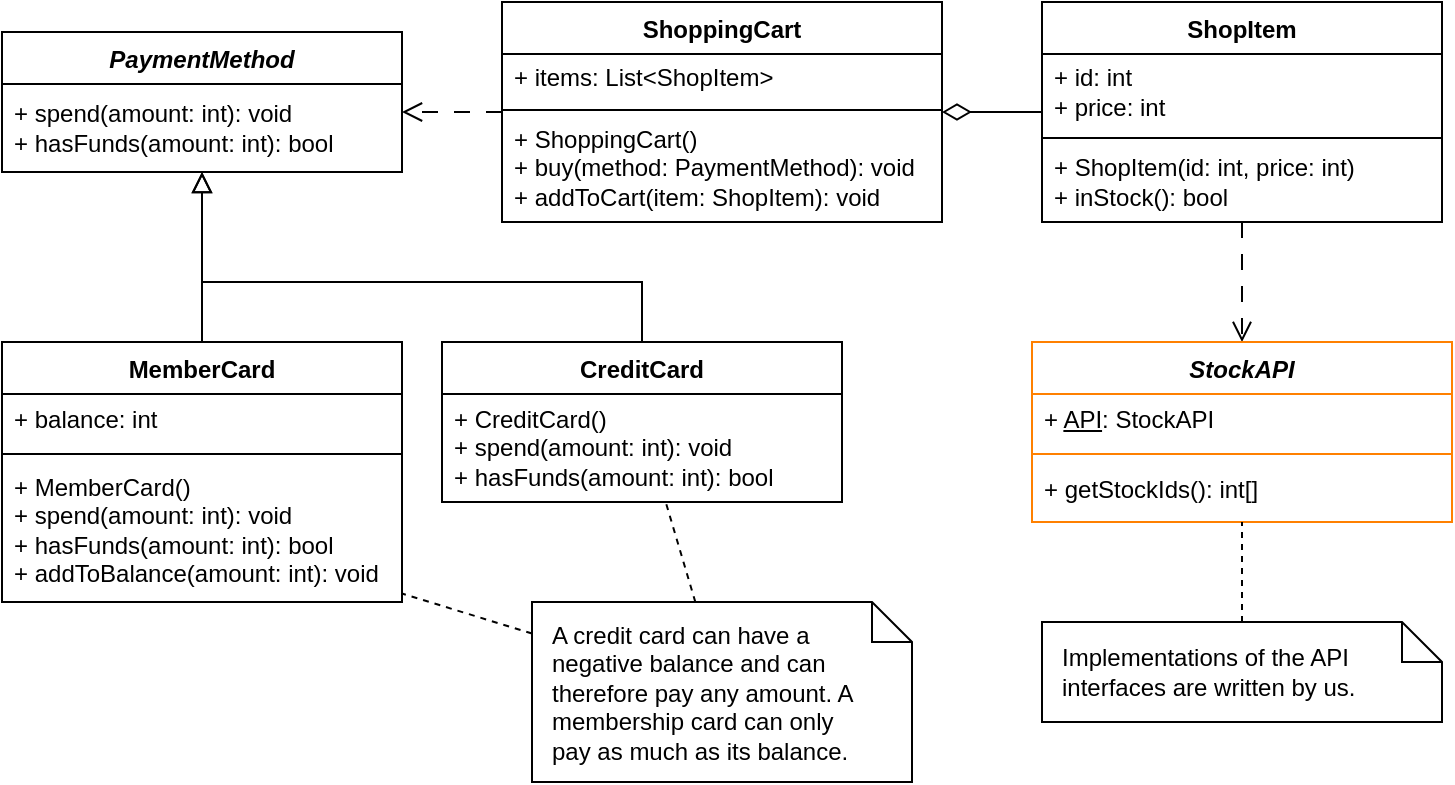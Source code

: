 <mxfile version="26.2.2" pages="4">
  <diagram id="gbOWsIHlptOhv2gD1ubL" name="class">
    <mxGraphModel dx="1235" dy="623" grid="1" gridSize="10" guides="1" tooltips="1" connect="1" arrows="1" fold="1" page="1" pageScale="1" pageWidth="850" pageHeight="1100" math="0" shadow="0">
      <root>
        <mxCell id="0" />
        <mxCell id="1" parent="0" />
        <mxCell id="WMYzw04zZNyJo3WCUylc-1" value="MemberCard" style="swimlane;fontStyle=1;align=center;verticalAlign=top;childLayout=stackLayout;horizontal=1;startSize=26;horizontalStack=0;resizeParent=1;resizeParentMax=0;resizeLast=0;collapsible=1;marginBottom=0;whiteSpace=wrap;html=1;" parent="1" vertex="1">
          <mxGeometry x="130" y="500" width="200" height="130" as="geometry" />
        </mxCell>
        <mxCell id="WMYzw04zZNyJo3WCUylc-2" value="+ balance: int" style="text;strokeColor=none;fillColor=none;align=left;verticalAlign=middle;spacingLeft=6;spacingRight=4;overflow=hidden;rotatable=0;points=[[0,0.5],[1,0.5]];portConstraint=eastwest;whiteSpace=wrap;html=1;spacing=0;" parent="WMYzw04zZNyJo3WCUylc-1" vertex="1">
          <mxGeometry y="26" width="200" height="26" as="geometry" />
        </mxCell>
        <mxCell id="WMYzw04zZNyJo3WCUylc-3" value="" style="line;strokeWidth=1;fillColor=none;align=left;verticalAlign=middle;spacingTop=-1;spacingLeft=3;spacingRight=3;rotatable=0;labelPosition=right;points=[];portConstraint=eastwest;strokeColor=inherit;" parent="WMYzw04zZNyJo3WCUylc-1" vertex="1">
          <mxGeometry y="52" width="200" height="8" as="geometry" />
        </mxCell>
        <mxCell id="WMYzw04zZNyJo3WCUylc-4" value="&lt;div&gt;+ MemberCard()&lt;/div&gt;&lt;div&gt;+ spend(amount: int): void&lt;/div&gt;&lt;div&gt;+ hasFunds(amount: int): bool&lt;/div&gt;&lt;div&gt;&lt;span style=&quot;background-color: transparent; color: light-dark(rgb(0, 0, 0), rgb(255, 255, 255));&quot;&gt;+ addToBalance(amount: int): void&lt;/span&gt;&lt;/div&gt;" style="text;strokeColor=none;fillColor=none;align=left;verticalAlign=middle;spacingLeft=6;spacingRight=4;overflow=hidden;rotatable=0;points=[[0,0.5],[1,0.5]];portConstraint=eastwest;whiteSpace=wrap;html=1;spacing=0;spacingTop=-3;" parent="WMYzw04zZNyJo3WCUylc-1" vertex="1">
          <mxGeometry y="60" width="200" height="70" as="geometry" />
        </mxCell>
        <mxCell id="w0hnxBNdBWWgY80B7wYB-4" style="edgeStyle=orthogonalEdgeStyle;rounded=0;orthogonalLoop=1;jettySize=auto;html=1;endSize=8;startSize=8;endArrow=open;endFill=0;dashed=1;dashPattern=8 8;" parent="1" source="WMYzw04zZNyJo3WCUylc-5" target="TDpNOEp1Bj2QRFZ94f3e-1" edge="1">
          <mxGeometry relative="1" as="geometry" />
        </mxCell>
        <mxCell id="WMYzw04zZNyJo3WCUylc-5" value="ShopItem" style="swimlane;fontStyle=1;align=center;verticalAlign=top;childLayout=stackLayout;horizontal=1;startSize=26;horizontalStack=0;resizeParent=1;resizeParentMax=0;resizeLast=0;collapsible=1;marginBottom=0;whiteSpace=wrap;html=1;" parent="1" vertex="1">
          <mxGeometry x="650" y="330" width="200" height="110" as="geometry" />
        </mxCell>
        <mxCell id="WMYzw04zZNyJo3WCUylc-6" value="&lt;div&gt;+ id: int&lt;/div&gt;+ price: int" style="text;strokeColor=none;fillColor=none;align=left;verticalAlign=middle;spacingLeft=6;spacingRight=4;overflow=hidden;rotatable=0;points=[[0,0.5],[1,0.5]];portConstraint=eastwest;whiteSpace=wrap;html=1;spacing=0;" parent="WMYzw04zZNyJo3WCUylc-5" vertex="1">
          <mxGeometry y="26" width="200" height="38" as="geometry" />
        </mxCell>
        <mxCell id="WMYzw04zZNyJo3WCUylc-7" value="" style="line;strokeWidth=1;fillColor=none;align=left;verticalAlign=middle;spacingTop=-1;spacingLeft=3;spacingRight=3;rotatable=0;labelPosition=right;points=[];portConstraint=eastwest;strokeColor=inherit;" parent="WMYzw04zZNyJo3WCUylc-5" vertex="1">
          <mxGeometry y="64" width="200" height="8" as="geometry" />
        </mxCell>
        <mxCell id="WMYzw04zZNyJo3WCUylc-8" value="+ ShopItem(id: int, price: int)&lt;div&gt;+ inStock(): bool&lt;/div&gt;" style="text;strokeColor=none;fillColor=none;align=left;verticalAlign=middle;spacingLeft=6;spacingRight=4;overflow=hidden;rotatable=0;points=[[0,0.5],[1,0.5]];portConstraint=eastwest;whiteSpace=wrap;html=1;spacing=0;spacingTop=-3;" parent="WMYzw04zZNyJo3WCUylc-5" vertex="1">
          <mxGeometry y="72" width="200" height="38" as="geometry" />
        </mxCell>
        <mxCell id="w0hnxBNdBWWgY80B7wYB-2" style="edgeStyle=orthogonalEdgeStyle;rounded=0;orthogonalLoop=1;jettySize=auto;html=1;endArrow=open;endFill=0;dashed=1;endSize=8;startSize=8;dashPattern=8 8;" parent="1" source="WMYzw04zZNyJo3WCUylc-9" target="gYchM3I1MOiJmDJG1vfK-5" edge="1">
          <mxGeometry relative="1" as="geometry">
            <mxPoint x="380" y="385" as="sourcePoint" />
            <mxPoint x="330" y="385" as="targetPoint" />
            <Array as="points">
              <mxPoint x="360" y="385" />
              <mxPoint x="360" y="385" />
            </Array>
          </mxGeometry>
        </mxCell>
        <mxCell id="WMYzw04zZNyJo3WCUylc-9" value="ShoppingCart" style="swimlane;fontStyle=1;align=center;verticalAlign=top;childLayout=stackLayout;horizontal=1;startSize=26;horizontalStack=0;resizeParent=1;resizeParentMax=0;resizeLast=0;collapsible=1;marginBottom=0;whiteSpace=wrap;html=1;" parent="1" vertex="1">
          <mxGeometry x="380" y="330" width="220" height="110" as="geometry" />
        </mxCell>
        <mxCell id="WMYzw04zZNyJo3WCUylc-10" value="+ items: List&amp;lt;ShopItem&amp;gt;" style="text;strokeColor=none;fillColor=none;align=left;verticalAlign=middle;spacingLeft=6;spacingRight=4;overflow=hidden;rotatable=0;points=[[0,0.5],[1,0.5]];portConstraint=eastwest;whiteSpace=wrap;html=1;spacing=0;" parent="WMYzw04zZNyJo3WCUylc-9" vertex="1">
          <mxGeometry y="26" width="220" height="24" as="geometry" />
        </mxCell>
        <mxCell id="WMYzw04zZNyJo3WCUylc-11" value="" style="line;strokeWidth=1;fillColor=none;align=left;verticalAlign=middle;spacingTop=-1;spacingLeft=3;spacingRight=3;rotatable=0;labelPosition=right;points=[];portConstraint=eastwest;strokeColor=inherit;" parent="WMYzw04zZNyJo3WCUylc-9" vertex="1">
          <mxGeometry y="50" width="220" height="8" as="geometry" />
        </mxCell>
        <mxCell id="WMYzw04zZNyJo3WCUylc-12" value="+ ShoppingCart()&lt;div&gt;+ buy(method: PaymentMethod): void&lt;/div&gt;&lt;div&gt;+ addToCart(item: ShopItem): void&lt;/div&gt;" style="text;strokeColor=none;fillColor=none;align=left;verticalAlign=middle;spacingLeft=6;spacingRight=4;overflow=hidden;rotatable=0;points=[[0,0.5],[1,0.5]];portConstraint=eastwest;whiteSpace=wrap;html=1;spacing=0;spacingTop=-3;" parent="WMYzw04zZNyJo3WCUylc-9" vertex="1">
          <mxGeometry y="58" width="220" height="52" as="geometry" />
        </mxCell>
        <mxCell id="TDpNOEp1Bj2QRFZ94f3e-1" value="&lt;i&gt;StockAPI&lt;/i&gt;" style="swimlane;fontStyle=1;align=center;verticalAlign=top;childLayout=stackLayout;horizontal=1;startSize=26;horizontalStack=0;resizeParent=1;resizeParentMax=0;resizeLast=0;collapsible=1;marginBottom=0;whiteSpace=wrap;html=1;hachureGap=4;fontFamily=Helvetica;strokeColor=#FF8000;" parent="1" vertex="1">
          <mxGeometry x="645" y="500" width="210" height="90" as="geometry" />
        </mxCell>
        <mxCell id="TDpNOEp1Bj2QRFZ94f3e-2" value="+ &lt;u&gt;API&lt;/u&gt;: StockAPI" style="text;strokeColor=none;fillColor=none;align=left;verticalAlign=middle;spacingLeft=6;spacingRight=4;overflow=hidden;rotatable=0;points=[[0,0.5],[1,0.5]];portConstraint=eastwest;whiteSpace=wrap;html=1;fontFamily=Helvetica;spacing=0;" parent="TDpNOEp1Bj2QRFZ94f3e-1" vertex="1">
          <mxGeometry y="26" width="210" height="26" as="geometry" />
        </mxCell>
        <mxCell id="TDpNOEp1Bj2QRFZ94f3e-3" value="" style="line;strokeWidth=1;fillColor=none;align=left;verticalAlign=middle;spacingTop=-1;spacingLeft=3;spacingRight=3;rotatable=0;labelPosition=right;points=[];portConstraint=eastwest;strokeColor=inherit;hachureGap=4;fontFamily=Helvetica;" parent="TDpNOEp1Bj2QRFZ94f3e-1" vertex="1">
          <mxGeometry y="52" width="210" height="8" as="geometry" />
        </mxCell>
        <mxCell id="TDpNOEp1Bj2QRFZ94f3e-4" value="+&amp;nbsp;getStockIds(): int[]" style="text;strokeColor=none;fillColor=none;align=left;verticalAlign=middle;spacingLeft=6;spacingRight=4;overflow=hidden;rotatable=0;points=[[0,0.5],[1,0.5]];portConstraint=eastwest;whiteSpace=wrap;html=1;fontFamily=Helvetica;spacing=0;spacingTop=-3;" parent="TDpNOEp1Bj2QRFZ94f3e-1" vertex="1">
          <mxGeometry y="60" width="210" height="30" as="geometry" />
        </mxCell>
        <mxCell id="gYchM3I1MOiJmDJG1vfK-9" style="edgeStyle=orthogonalEdgeStyle;rounded=0;orthogonalLoop=1;jettySize=auto;html=1;endSize=8;endArrow=block;endFill=0;startSize=8;" parent="1" source="gYchM3I1MOiJmDJG1vfK-1" target="gYchM3I1MOiJmDJG1vfK-5" edge="1">
          <mxGeometry relative="1" as="geometry">
            <Array as="points">
              <mxPoint x="450" y="470" />
              <mxPoint x="230" y="470" />
            </Array>
          </mxGeometry>
        </mxCell>
        <mxCell id="gYchM3I1MOiJmDJG1vfK-1" value="CreditCard" style="swimlane;fontStyle=1;align=center;verticalAlign=top;childLayout=stackLayout;horizontal=1;startSize=26;horizontalStack=0;resizeParent=1;resizeParentMax=0;resizeLast=0;collapsible=1;marginBottom=0;whiteSpace=wrap;html=1;" parent="1" vertex="1">
          <mxGeometry x="350" y="500" width="200" height="80" as="geometry" />
        </mxCell>
        <mxCell id="gYchM3I1MOiJmDJG1vfK-4" value="+ CreditCard()&lt;div&gt;&lt;div&gt;+ spend(amount: int): void&lt;/div&gt;&lt;div&gt;+ hasFunds(amount: int): bool&lt;/div&gt;&lt;/div&gt;" style="text;strokeColor=none;fillColor=none;align=left;verticalAlign=middle;spacingLeft=6;spacingRight=4;overflow=hidden;rotatable=0;points=[[0,0.5],[1,0.5]];portConstraint=eastwest;whiteSpace=wrap;html=1;spacing=0;" parent="gYchM3I1MOiJmDJG1vfK-1" vertex="1">
          <mxGeometry y="26" width="200" height="54" as="geometry" />
        </mxCell>
        <mxCell id="gYchM3I1MOiJmDJG1vfK-5" value="PaymentMethod" style="swimlane;fontStyle=3;align=center;verticalAlign=top;childLayout=stackLayout;horizontal=1;startSize=26;horizontalStack=0;resizeParent=1;resizeParentMax=0;resizeLast=0;collapsible=1;marginBottom=0;whiteSpace=wrap;html=1;" parent="1" vertex="1">
          <mxGeometry x="130" y="345" width="200" height="70" as="geometry" />
        </mxCell>
        <mxCell id="gYchM3I1MOiJmDJG1vfK-8" value="&lt;div&gt;&lt;div&gt;+ spend(amount: int): void&lt;/div&gt;&lt;/div&gt;&lt;div&gt;+ hasFunds(amount: int): bool&lt;/div&gt;" style="text;strokeColor=none;fillColor=none;align=left;verticalAlign=middle;spacingLeft=6;spacingRight=4;overflow=hidden;rotatable=0;points=[[0,0.5],[1,0.5]];portConstraint=eastwest;whiteSpace=wrap;html=1;spacing=0;" parent="gYchM3I1MOiJmDJG1vfK-5" vertex="1">
          <mxGeometry y="26" width="200" height="44" as="geometry" />
        </mxCell>
        <mxCell id="w0hnxBNdBWWgY80B7wYB-1" style="edgeStyle=orthogonalEdgeStyle;rounded=0;orthogonalLoop=1;jettySize=auto;html=1;endSize=8;endArrow=block;endFill=0;startSize=8;" parent="1" source="WMYzw04zZNyJo3WCUylc-1" target="gYchM3I1MOiJmDJG1vfK-5" edge="1">
          <mxGeometry relative="1" as="geometry">
            <mxPoint x="380" y="540" as="sourcePoint" />
            <mxPoint x="240" y="440" as="targetPoint" />
          </mxGeometry>
        </mxCell>
        <mxCell id="w0hnxBNdBWWgY80B7wYB-3" style="edgeStyle=orthogonalEdgeStyle;rounded=0;orthogonalLoop=1;jettySize=auto;html=1;endArrow=diamondThin;endFill=0;endSize=12;startSize=12;" parent="1" source="WMYzw04zZNyJo3WCUylc-5" target="WMYzw04zZNyJo3WCUylc-9" edge="1">
          <mxGeometry relative="1" as="geometry">
            <mxPoint x="530" y="405" as="sourcePoint" />
            <mxPoint x="340" y="405" as="targetPoint" />
          </mxGeometry>
        </mxCell>
        <mxCell id="WMiNg2KiytkwLngIrYEP-3" style="edgeStyle=orthogonalEdgeStyle;rounded=0;orthogonalLoop=1;jettySize=auto;html=1;endArrow=none;startFill=0;dashed=1;" parent="1" source="xFGzu6xdhLv0Cyx1NVrm-1" target="TDpNOEp1Bj2QRFZ94f3e-1" edge="1">
          <mxGeometry relative="1" as="geometry">
            <mxPoint x="750.0" y="640" as="sourcePoint" />
          </mxGeometry>
        </mxCell>
        <mxCell id="WMiNg2KiytkwLngIrYEP-5" style="rounded=0;orthogonalLoop=1;jettySize=auto;html=1;endArrow=none;startFill=0;dashed=1;" parent="1" source="WMiNg2KiytkwLngIrYEP-4" target="gYchM3I1MOiJmDJG1vfK-1" edge="1">
          <mxGeometry relative="1" as="geometry" />
        </mxCell>
        <mxCell id="WMiNg2KiytkwLngIrYEP-4" value="A credit card can have a negative balance and can therefore pay any amount. A membership card can only pay as much as its balance." style="shape=note;size=20;whiteSpace=wrap;html=1;align=left;verticalAlign=top;spacing=5;spacingRight=20;spacingLeft=5;" parent="1" vertex="1">
          <mxGeometry x="395" y="630" width="190" height="90" as="geometry" />
        </mxCell>
        <mxCell id="ADGD2JnLJKzVMSiC5Yi3-1" style="rounded=0;orthogonalLoop=1;jettySize=auto;html=1;endArrow=none;startFill=0;dashed=1;" parent="1" source="WMiNg2KiytkwLngIrYEP-4" target="WMYzw04zZNyJo3WCUylc-4" edge="1">
          <mxGeometry relative="1" as="geometry">
            <mxPoint x="460" y="650" as="sourcePoint" />
            <mxPoint x="460" y="590" as="targetPoint" />
          </mxGeometry>
        </mxCell>
        <mxCell id="xFGzu6xdhLv0Cyx1NVrm-1" value="Implementations of the API interfaces are written by us." style="shape=note;size=20;whiteSpace=wrap;html=1;align=left;verticalAlign=middle;spacing=5;spacingRight=20;spacingLeft=5;" vertex="1" parent="1">
          <mxGeometry x="650" y="640" width="200" height="50" as="geometry" />
        </mxCell>
      </root>
    </mxGraphModel>
  </diagram>
  <diagram id="uqc1wMfzs2asSB9DeCJk" name="activity">
    <mxGraphModel dx="794" dy="400" grid="1" gridSize="10" guides="1" tooltips="1" connect="1" arrows="1" fold="1" page="1" pageScale="1" pageWidth="850" pageHeight="1100" math="0" shadow="0">
      <root>
        <mxCell id="0" />
        <mxCell id="1" parent="0" />
        <mxCell id="7JJo9yuhhWIMa-VfOFLm-2" value="" style="ellipse;html=1;shape=startState;fillColor=#000000;strokeColor=#000000;hachureGap=4;fontFamily=Helvetica;" parent="1" vertex="1">
          <mxGeometry x="365" y="410" width="30" height="30" as="geometry" />
        </mxCell>
        <mxCell id="7JJo9yuhhWIMa-VfOFLm-5" value="" style="edgeStyle=orthogonalEdgeStyle;html=1;verticalAlign=bottom;endArrow=open;endSize=8;strokeColor=#000000;rounded=0;hachureGap=4;fontFamily=Helvetica;startSize=8;" parent="1" source="7JJo9yuhhWIMa-VfOFLm-2" target="7JJo9yuhhWIMa-VfOFLm-7" edge="1">
          <mxGeometry relative="1" as="geometry">
            <mxPoint x="280" y="420" as="targetPoint" />
            <mxPoint x="310" y="340" as="sourcePoint" />
          </mxGeometry>
        </mxCell>
        <mxCell id="7JJo9yuhhWIMa-VfOFLm-7" value="want to&amp;nbsp;&lt;div&gt;buy more?&lt;/div&gt;" style="rhombus;whiteSpace=wrap;html=1;fillColor=none;strokeColor=#000000;hachureGap=4;fontFamily=Helvetica;fontSize=10;spacingTop=-4;" parent="1" vertex="1">
          <mxGeometry x="335" y="315.25" width="90" height="50" as="geometry" />
        </mxCell>
        <mxCell id="7JJo9yuhhWIMa-VfOFLm-8" value="yes" style="edgeStyle=orthogonalEdgeStyle;html=1;align=left;verticalAlign=middle;endArrow=open;endSize=8;strokeColor=#000000;rounded=0;hachureGap=4;fontFamily=Helvetica;startSize=8;" parent="1" source="7JJo9yuhhWIMa-VfOFLm-7" target="7JJo9yuhhWIMa-VfOFLm-13" edge="1">
          <mxGeometry x="-0.2" y="-3" relative="1" as="geometry">
            <mxPoint x="380" y="255" as="targetPoint" />
            <mxPoint as="offset" />
          </mxGeometry>
        </mxCell>
        <mxCell id="7JJo9yuhhWIMa-VfOFLm-46" value="no" style="edgeStyle=orthogonalEdgeStyle;rounded=0;orthogonalLoop=1;jettySize=auto;html=1;endSize=8;endArrow=open;endFill=0;align=left;" parent="1" source="7JJo9yuhhWIMa-VfOFLm-9" target="7JJo9yuhhWIMa-VfOFLm-29" edge="1">
          <mxGeometry x="-0.71" y="-2" relative="1" as="geometry">
            <mxPoint as="offset" />
          </mxGeometry>
        </mxCell>
        <mxCell id="7JJo9yuhhWIMa-VfOFLm-9" value="is everything&lt;div&gt;in stock?&lt;/div&gt;" style="rhombus;whiteSpace=wrap;html=1;fillColor=none;strokeColor=#000000;hachureGap=4;fontFamily=Helvetica;fontSize=10;spacingTop=2;" parent="1" vertex="1">
          <mxGeometry x="475" y="235.5" width="90" height="50" as="geometry" />
        </mxCell>
        <mxCell id="7JJo9yuhhWIMa-VfOFLm-11" value="yes" style="edgeStyle=orthogonalEdgeStyle;html=1;align=left;verticalAlign=middle;endArrow=open;endSize=8;strokeColor=#000000;rounded=0;hachureGap=4;fontFamily=Helvetica;startSize=8;" parent="1" source="7JJo9yuhhWIMa-VfOFLm-9" target="7JJo9yuhhWIMa-VfOFLm-18" edge="1">
          <mxGeometry x="-0.75" y="10" relative="1" as="geometry">
            <mxPoint x="585" y="175.5" as="targetPoint" />
            <mxPoint as="offset" />
          </mxGeometry>
        </mxCell>
        <mxCell id="7JJo9yuhhWIMa-VfOFLm-43" style="edgeStyle=orthogonalEdgeStyle;rounded=0;orthogonalLoop=1;jettySize=auto;html=1;endArrow=open;endFill=0;endSize=8;startSize=8;" parent="1" source="7JJo9yuhhWIMa-VfOFLm-13" target="7JJo9yuhhWIMa-VfOFLm-7" edge="1">
          <mxGeometry relative="1" as="geometry">
            <Array as="points">
              <mxPoint x="300" y="260" />
              <mxPoint x="300" y="340" />
            </Array>
          </mxGeometry>
        </mxCell>
        <mxCell id="7JJo9yuhhWIMa-VfOFLm-13" value="Add item to&lt;div&gt;shopping cart&lt;/div&gt;" style="rounded=1;whiteSpace=wrap;html=1;arcSize=40;fillColor=none;strokeColor=#000000;hachureGap=4;fontFamily=Helvetica;" parent="1" vertex="1">
          <mxGeometry x="320" y="240" width="120" height="40" as="geometry" />
        </mxCell>
        <mxCell id="7JJo9yuhhWIMa-VfOFLm-47" value="no" style="edgeStyle=orthogonalEdgeStyle;rounded=0;orthogonalLoop=1;jettySize=auto;html=1;endArrow=open;endFill=0;align=left;" parent="1" source="7JJo9yuhhWIMa-VfOFLm-18" target="7JJo9yuhhWIMa-VfOFLm-29" edge="1">
          <mxGeometry x="-0.83" y="-1" relative="1" as="geometry">
            <Array as="points">
              <mxPoint x="660" y="180.25" />
            </Array>
            <mxPoint as="offset" />
          </mxGeometry>
        </mxCell>
        <mxCell id="7JJo9yuhhWIMa-VfOFLm-18" value="can you&amp;nbsp;&lt;div&gt;afford it all?&lt;/div&gt;" style="rhombus;whiteSpace=wrap;html=1;fillColor=none;strokeColor=#000000;hachureGap=4;fontFamily=Helvetica;fontSize=10;spacing=0;spacingTop=-4;" parent="1" vertex="1">
          <mxGeometry x="615" y="235.5" width="90" height="49.75" as="geometry" />
        </mxCell>
        <mxCell id="7JJo9yuhhWIMa-VfOFLm-50" style="edgeStyle=orthogonalEdgeStyle;rounded=0;orthogonalLoop=1;jettySize=auto;html=1;endArrow=open;endFill=0;endSize=8;startSize=8;" parent="1" source="7JJo9yuhhWIMa-VfOFLm-29" target="7JJo9yuhhWIMa-VfOFLm-49" edge="1">
          <mxGeometry relative="1" as="geometry" />
        </mxCell>
        <mxCell id="7JJo9yuhhWIMa-VfOFLm-29" value="Throw RuntimeException" style="rounded=1;whiteSpace=wrap;html=1;arcSize=40;fillColor=none;strokeColor=#000000;hachureGap=4;fontFamily=Helvetica;" parent="1" vertex="1">
          <mxGeometry x="460" y="160.25" width="120" height="40" as="geometry" />
        </mxCell>
        <mxCell id="7JJo9yuhhWIMa-VfOFLm-31" value="" style="ellipse;html=1;shape=endState;fillColor=#000000;strokeColor=#000000;hachureGap=4;fontFamily=Helvetica;" parent="1" vertex="1">
          <mxGeometry x="645" y="330.25" width="30" height="30" as="geometry" />
        </mxCell>
        <mxCell id="7JJo9yuhhWIMa-VfOFLm-12" value="Pay" style="rounded=1;whiteSpace=wrap;html=1;arcSize=40;fillColor=none;strokeColor=#000000;hachureGap=4;fontFamily=Helvetica;" parent="1" vertex="1">
          <mxGeometry x="470" y="320.25" width="100" height="40" as="geometry" />
        </mxCell>
        <mxCell id="7JJo9yuhhWIMa-VfOFLm-41" value="no" style="edgeStyle=orthogonalEdgeStyle;html=1;align=left;verticalAlign=bottom;endArrow=open;endSize=8;strokeColor=#000000;rounded=0;hachureGap=4;fontFamily=Helvetica;startSize=8;" parent="1" source="7JJo9yuhhWIMa-VfOFLm-7" target="7JJo9yuhhWIMa-VfOFLm-12" edge="1">
          <mxGeometry x="-0.644" relative="1" as="geometry">
            <mxPoint x="390" y="290" as="targetPoint" />
            <mxPoint as="offset" />
            <mxPoint x="390" y="330" as="sourcePoint" />
          </mxGeometry>
        </mxCell>
        <mxCell id="7JJo9yuhhWIMa-VfOFLm-45" value="" style="edgeStyle=orthogonalEdgeStyle;html=1;align=left;verticalAlign=middle;endArrow=open;endSize=8;strokeColor=#000000;rounded=0;hachureGap=4;fontFamily=Helvetica;startSize=8;" parent="1" source="7JJo9yuhhWIMa-VfOFLm-12" target="7JJo9yuhhWIMa-VfOFLm-9" edge="1">
          <mxGeometry x="-0.2" y="-3" relative="1" as="geometry">
            <mxPoint x="400" y="300" as="targetPoint" />
            <mxPoint as="offset" />
            <mxPoint x="400" y="340" as="sourcePoint" />
          </mxGeometry>
        </mxCell>
        <mxCell id="7JJo9yuhhWIMa-VfOFLm-48" value="yes" style="edgeStyle=orthogonalEdgeStyle;html=1;align=left;verticalAlign=middle;endArrow=open;endSize=8;strokeColor=#000000;rounded=0;hachureGap=4;fontFamily=Helvetica;startSize=8;" parent="1" source="7JJo9yuhhWIMa-VfOFLm-18" target="7JJo9yuhhWIMa-VfOFLm-31" edge="1">
          <mxGeometry x="-0.611" y="2" relative="1" as="geometry">
            <mxPoint x="625" y="270.5" as="targetPoint" />
            <mxPoint as="offset" />
            <mxPoint x="575" y="270.5" as="sourcePoint" />
          </mxGeometry>
        </mxCell>
        <mxCell id="7JJo9yuhhWIMa-VfOFLm-49" value="" style="ellipse;html=1;shape=endState;fillColor=#000000;strokeColor=#000000;hachureGap=4;fontFamily=Helvetica;" parent="1" vertex="1">
          <mxGeometry x="380" y="165.25" width="30" height="30" as="geometry" />
        </mxCell>
      </root>
    </mxGraphModel>
  </diagram>
  <diagram id="C5RBs43oDa-KdzZeNtuy" name="class-old">
    <mxGraphModel dx="1334" dy="673" grid="1" gridSize="10" guides="1" tooltips="1" connect="1" arrows="1" fold="1" page="1" pageScale="1" pageWidth="827" pageHeight="1169" math="0" shadow="0">
      <root>
        <mxCell id="WIyWlLk6GJQsqaUBKTNV-0" />
        <mxCell id="WIyWlLk6GJQsqaUBKTNV-1" parent="WIyWlLk6GJQsqaUBKTNV-0" />
        <mxCell id="MmFOJlaezadsUddpGk1q-1" style="edgeStyle=orthogonalEdgeStyle;rounded=0;orthogonalLoop=1;jettySize=auto;html=1;dashed=1;endArrow=open;endFill=0;endSize=8;startSize=8;" parent="WIyWlLk6GJQsqaUBKTNV-1" source="MmFOJlaezadsUddpGk1q-6" target="MmFOJlaezadsUddpGk1q-2" edge="1">
          <mxGeometry relative="1" as="geometry">
            <mxPoint x="508" y="421" as="sourcePoint" />
          </mxGeometry>
        </mxCell>
        <mxCell id="zkfFHV4jXpPFQw0GAbJ--16" value="" style="endArrow=block;endSize=8;endFill=0;shadow=0;strokeWidth=1;rounded=0;curved=0;edgeStyle=elbowEdgeStyle;elbow=vertical;" parent="WIyWlLk6GJQsqaUBKTNV-1" source="MmFOJlaezadsUddpGk1q-6" target="MmFOJlaezadsUddpGk1q-10" edge="1">
          <mxGeometry width="160" relative="1" as="geometry">
            <mxPoint x="634.0" y="330" as="sourcePoint" />
            <mxPoint x="609.0" y="220" as="targetPoint" />
          </mxGeometry>
        </mxCell>
        <mxCell id="MmFOJlaezadsUddpGk1q-2" value="CoffeeTicket" style="swimlane;fontStyle=1;align=center;verticalAlign=top;childLayout=stackLayout;horizontal=1;startSize=26;horizontalStack=0;resizeParent=1;resizeParentMax=0;resizeLast=0;collapsible=1;marginBottom=0;whiteSpace=wrap;html=1;" parent="WIyWlLk6GJQsqaUBKTNV-1" vertex="1">
          <mxGeometry x="190" y="340" width="180" height="100" as="geometry" />
        </mxCell>
        <mxCell id="MmFOJlaezadsUddpGk1q-3" value="- coffeesLeft: int" style="text;strokeColor=none;fillColor=none;align=left;verticalAlign=top;spacingLeft=4;spacingRight=4;overflow=hidden;rotatable=0;points=[[0,0.5],[1,0.5]];portConstraint=eastwest;whiteSpace=wrap;html=1;" parent="MmFOJlaezadsUddpGk1q-2" vertex="1">
          <mxGeometry y="26" width="180" height="26" as="geometry" />
        </mxCell>
        <mxCell id="MmFOJlaezadsUddpGk1q-4" value="" style="line;strokeWidth=1;fillColor=none;align=left;verticalAlign=middle;spacingTop=-1;spacingLeft=3;spacingRight=3;rotatable=0;labelPosition=right;points=[];portConstraint=eastwest;strokeColor=inherit;" parent="MmFOJlaezadsUddpGk1q-2" vertex="1">
          <mxGeometry y="52" width="180" height="8" as="geometry" />
        </mxCell>
        <mxCell id="MmFOJlaezadsUddpGk1q-5" value="+ CoffeeTicket(coffeesLeft: int)&lt;div&gt;+ getCoffeesLeft(): int&lt;/div&gt;" style="text;strokeColor=none;fillColor=none;align=left;verticalAlign=top;spacingLeft=4;spacingRight=4;overflow=hidden;rotatable=0;points=[[0,0.5],[1,0.5]];portConstraint=eastwest;whiteSpace=wrap;html=1;" parent="MmFOJlaezadsUddpGk1q-2" vertex="1">
          <mxGeometry y="60" width="180" height="40" as="geometry" />
        </mxCell>
        <mxCell id="MmFOJlaezadsUddpGk1q-6" value="CoffeeTicketAdapter" style="swimlane;fontStyle=1;align=center;verticalAlign=top;childLayout=stackLayout;horizontal=1;startSize=26;horizontalStack=0;resizeParent=1;resizeParentMax=0;resizeLast=0;collapsible=1;marginBottom=0;whiteSpace=wrap;html=1;" parent="WIyWlLk6GJQsqaUBKTNV-1" vertex="1">
          <mxGeometry x="460" y="340" width="220" height="100" as="geometry" />
        </mxCell>
        <mxCell id="MmFOJlaezadsUddpGk1q-7" value="- ticket: CoffeeTicket" style="text;strokeColor=none;fillColor=none;align=left;verticalAlign=top;spacingLeft=4;spacingRight=4;overflow=hidden;rotatable=0;points=[[0,0.5],[1,0.5]];portConstraint=eastwest;whiteSpace=wrap;html=1;" parent="MmFOJlaezadsUddpGk1q-6" vertex="1">
          <mxGeometry y="26" width="220" height="26" as="geometry" />
        </mxCell>
        <mxCell id="MmFOJlaezadsUddpGk1q-8" value="" style="line;strokeWidth=1;fillColor=none;align=left;verticalAlign=middle;spacingTop=-1;spacingLeft=3;spacingRight=3;rotatable=0;labelPosition=right;points=[];portConstraint=eastwest;strokeColor=inherit;" parent="MmFOJlaezadsUddpGk1q-6" vertex="1">
          <mxGeometry y="52" width="220" height="8" as="geometry" />
        </mxCell>
        <mxCell id="MmFOJlaezadsUddpGk1q-9" value="&lt;div&gt;+ CoffeeTicketAdapter(t: CoffeeTicket)&lt;br&gt;&lt;/div&gt;+ getWorth(): int" style="text;strokeColor=none;fillColor=none;align=left;verticalAlign=top;spacingLeft=4;spacingRight=4;overflow=hidden;rotatable=0;points=[[0,0.5],[1,0.5]];portConstraint=eastwest;whiteSpace=wrap;html=1;" parent="MmFOJlaezadsUddpGk1q-6" vertex="1">
          <mxGeometry y="60" width="220" height="40" as="geometry" />
        </mxCell>
        <mxCell id="MmFOJlaezadsUddpGk1q-10" value="BarVoucher" style="swimlane;fontStyle=1;align=center;verticalAlign=top;childLayout=stackLayout;horizontal=1;startSize=26;horizontalStack=0;resizeParent=1;resizeParentMax=0;resizeLast=0;collapsible=1;marginBottom=0;whiteSpace=wrap;html=1;" parent="WIyWlLk6GJQsqaUBKTNV-1" vertex="1">
          <mxGeometry x="475" y="190" width="190" height="100" as="geometry" />
        </mxCell>
        <mxCell id="MmFOJlaezadsUddpGk1q-11" value="- worth: int" style="text;strokeColor=none;fillColor=none;align=left;verticalAlign=top;spacingLeft=4;spacingRight=4;overflow=hidden;rotatable=0;points=[[0,0.5],[1,0.5]];portConstraint=eastwest;whiteSpace=wrap;html=1;" parent="MmFOJlaezadsUddpGk1q-10" vertex="1">
          <mxGeometry y="26" width="190" height="26" as="geometry" />
        </mxCell>
        <mxCell id="MmFOJlaezadsUddpGk1q-12" value="" style="line;strokeWidth=1;fillColor=none;align=left;verticalAlign=middle;spacingTop=-1;spacingLeft=3;spacingRight=3;rotatable=0;labelPosition=right;points=[];portConstraint=eastwest;strokeColor=inherit;" parent="MmFOJlaezadsUddpGk1q-10" vertex="1">
          <mxGeometry y="52" width="190" height="8" as="geometry" />
        </mxCell>
        <mxCell id="MmFOJlaezadsUddpGk1q-13" value="+ BarVoucher(worth: int)&lt;div&gt;+ getWorth(): int&lt;/div&gt;" style="text;strokeColor=none;fillColor=none;align=left;verticalAlign=top;spacingLeft=4;spacingRight=4;overflow=hidden;rotatable=0;points=[[0,0.5],[1,0.5]];portConstraint=eastwest;whiteSpace=wrap;html=1;" parent="MmFOJlaezadsUddpGk1q-10" vertex="1">
          <mxGeometry y="60" width="190" height="40" as="geometry" />
        </mxCell>
        <mxCell id="MmFOJlaezadsUddpGk1q-18" style="edgeStyle=orthogonalEdgeStyle;rounded=0;orthogonalLoop=1;jettySize=auto;html=1;dashed=1;endArrow=open;endFill=0;endSize=8;startSize=8;" parent="WIyWlLk6GJQsqaUBKTNV-1" source="TR4t1VPGGrStBcK49lpB-4" target="MmFOJlaezadsUddpGk1q-10" edge="1">
          <mxGeometry relative="1" as="geometry">
            <mxPoint x="420" y="240" as="sourcePoint" />
            <mxPoint x="380" y="410" as="targetPoint" />
          </mxGeometry>
        </mxCell>
        <mxCell id="MmFOJlaezadsUddpGk1q-19" value="menucard is written by us and part of the given code." style="shape=note;size=20;whiteSpace=wrap;html=1;hachureGap=4;fontFamily=Helvetica;align=left;spacingLeft=6;spacingBottom=6;spacingTop=3;spacingRight=21;" parent="WIyWlLk6GJQsqaUBKTNV-1" vertex="1">
          <mxGeometry x="70" y="95" width="150" height="70" as="geometry" />
        </mxCell>
        <mxCell id="MmFOJlaezadsUddpGk1q-20" style="edgeStyle=orthogonalEdgeStyle;rounded=0;orthogonalLoop=1;jettySize=auto;html=1;endArrow=none;startFill=0;dashed=1;" parent="WIyWlLk6GJQsqaUBKTNV-1" source="TR4t1VPGGrStBcK49lpB-8" target="MmFOJlaezadsUddpGk1q-19" edge="1">
          <mxGeometry relative="1" as="geometry">
            <mxPoint x="140" y="229" as="sourcePoint" />
          </mxGeometry>
        </mxCell>
        <mxCell id="MmFOJlaezadsUddpGk1q-21" value="A coffee is equivalent to a BarVoucher with&lt;br&gt;&lt;span style=&quot;background-color: transparent; color: light-dark(rgb(0, 0, 0), rgb(255, 255, 255));&quot;&gt;&lt;font face=&quot;Lucida Console&quot;&gt;worth = 8&lt;/font&gt;.&lt;/span&gt;" style="shape=note;size=20;whiteSpace=wrap;html=1;hachureGap=4;fontFamily=Helvetica;align=left;spacingLeft=6;spacingBottom=6;spacingTop=3;spacingRight=21;" parent="WIyWlLk6GJQsqaUBKTNV-1" vertex="1">
          <mxGeometry x="720" y="385" width="150" height="70" as="geometry" />
        </mxCell>
        <mxCell id="MmFOJlaezadsUddpGk1q-22" style="edgeStyle=orthogonalEdgeStyle;rounded=0;orthogonalLoop=1;jettySize=auto;html=1;endArrow=none;startFill=0;dashed=1;" parent="WIyWlLk6GJQsqaUBKTNV-1" source="MmFOJlaezadsUddpGk1q-9" target="MmFOJlaezadsUddpGk1q-21" edge="1">
          <mxGeometry relative="1" as="geometry" />
        </mxCell>
        <mxCell id="TR4t1VPGGrStBcK49lpB-4" value="&lt;b&gt;Bar&lt;/b&gt;" style="swimlane;fontStyle=0;childLayout=stackLayout;horizontal=1;startSize=26;fillColor=none;horizontalStack=0;resizeParent=1;resizeParentMax=0;resizeLast=0;collapsible=1;marginBottom=0;whiteSpace=wrap;html=1;" parent="WIyWlLk6GJQsqaUBKTNV-1" vertex="1">
          <mxGeometry x="140" y="205" width="280" height="70" as="geometry" />
        </mxCell>
        <mxCell id="TR4t1VPGGrStBcK49lpB-5" value="+ pay(name: str, voucher: BarVoucher): bool&lt;div&gt;+ getPrice(name: str): int&lt;/div&gt;" style="text;strokeColor=none;fillColor=none;align=left;verticalAlign=top;spacingLeft=4;spacingRight=4;overflow=hidden;rotatable=0;points=[[0,0.5],[1,0.5]];portConstraint=eastwest;whiteSpace=wrap;html=1;" parent="TR4t1VPGGrStBcK49lpB-4" vertex="1">
          <mxGeometry y="26" width="280" height="44" as="geometry" />
        </mxCell>
        <mxCell id="TR4t1VPGGrStBcK49lpB-8" value="&lt;b&gt;BarMenu&lt;/b&gt;" style="swimlane;fontStyle=0;childLayout=stackLayout;horizontal=1;startSize=26;horizontalStack=0;resizeParent=1;resizeParentMax=0;resizeLast=0;collapsible=1;marginBottom=0;whiteSpace=wrap;html=1;" parent="WIyWlLk6GJQsqaUBKTNV-1" vertex="1">
          <mxGeometry x="275" y="100" width="190" height="60" as="geometry" />
        </mxCell>
        <mxCell id="TR4t1VPGGrStBcK49lpB-9" value="+&amp;nbsp;&lt;u&gt;menucard&lt;/u&gt;: Map(str, int)" style="text;strokeColor=none;fillColor=none;align=left;verticalAlign=top;spacingLeft=4;spacingRight=4;overflow=hidden;rotatable=0;points=[[0,0.5],[1,0.5]];portConstraint=eastwest;whiteSpace=wrap;html=1;" parent="TR4t1VPGGrStBcK49lpB-8" vertex="1">
          <mxGeometry y="26" width="190" height="34" as="geometry" />
        </mxCell>
        <mxCell id="TR4t1VPGGrStBcK49lpB-10" style="edgeStyle=orthogonalEdgeStyle;rounded=0;orthogonalLoop=1;jettySize=auto;html=1;dashed=1;endArrow=open;endFill=0;endSize=8;startSize=8;" parent="WIyWlLk6GJQsqaUBKTNV-1" source="TR4t1VPGGrStBcK49lpB-4" target="TR4t1VPGGrStBcK49lpB-8" edge="1">
          <mxGeometry relative="1" as="geometry">
            <mxPoint x="430" y="250" as="sourcePoint" />
            <mxPoint x="485" y="250" as="targetPoint" />
            <Array as="points">
              <mxPoint x="330" y="180" />
              <mxPoint x="330" y="180" />
            </Array>
          </mxGeometry>
        </mxCell>
      </root>
    </mxGraphModel>
  </diagram>
  <diagram id="B04AygE_yt4p5zj1Qex-" name="scenario-old">
    <mxGraphModel dx="1667" dy="841" grid="1" gridSize="10" guides="1" tooltips="1" connect="1" arrows="1" fold="1" page="1" pageScale="1" pageWidth="827" pageHeight="1169" math="0" shadow="0">
      <root>
        <mxCell id="0" />
        <mxCell id="1" parent="0" />
        <mxCell id="fyzDUgg3ULPkHfhbS_JP-11" value="" style="shape=umlLifeline;perimeter=lifelinePerimeter;whiteSpace=wrap;html=1;container=1;dropTarget=0;collapsible=0;recursiveResize=0;outlineConnect=0;portConstraint=eastwest;newEdgeStyle={&quot;curved&quot;:0,&quot;rounded&quot;:0};participant=umlEntity;hachureGap=4;fontFamily=Helvetica;strokeColor=#000000;" parent="1" vertex="1">
          <mxGeometry x="495" y="160" width="40" height="310" as="geometry" />
        </mxCell>
        <mxCell id="fyzDUgg3ULPkHfhbS_JP-22" value="" style="html=1;points=[[0,0,0,0,5],[0,1,0,0,-5],[1,0,0,0,5],[1,1,0,0,-5]];perimeter=orthogonalPerimeter;outlineConnect=0;targetShapes=umlLifeline;portConstraint=eastwest;newEdgeStyle={&quot;curved&quot;:0,&quot;rounded&quot;:0};hachureGap=4;fontFamily=Helvetica;strokeColor=#000000;" parent="fyzDUgg3ULPkHfhbS_JP-11" vertex="1">
          <mxGeometry x="15" y="120" width="10" height="40" as="geometry" />
        </mxCell>
        <mxCell id="fyzDUgg3ULPkHfhbS_JP-10" value="" style="shape=umlLifeline;perimeter=lifelinePerimeter;whiteSpace=wrap;html=1;container=1;dropTarget=0;collapsible=0;recursiveResize=0;outlineConnect=0;portConstraint=eastwest;newEdgeStyle={&quot;curved&quot;:0,&quot;rounded&quot;:0};participant=umlEntity;hachureGap=4;fontFamily=Helvetica;strokeColor=#000000;" parent="1" vertex="1">
          <mxGeometry x="354" y="170" width="40" height="300" as="geometry" />
        </mxCell>
        <mxCell id="fyzDUgg3ULPkHfhbS_JP-19" value="" style="html=1;points=[[0,0,0,0,5],[0,1,0,0,-5],[1,0,0,0,5],[1,1,0,0,-5]];perimeter=orthogonalPerimeter;outlineConnect=0;targetShapes=umlLifeline;portConstraint=eastwest;newEdgeStyle={&quot;curved&quot;:0,&quot;rounded&quot;:0};hachureGap=4;fontFamily=Helvetica;strokeColor=#000000;" parent="fyzDUgg3ULPkHfhbS_JP-10" vertex="1">
          <mxGeometry x="16" y="100" width="10" height="120" as="geometry" />
        </mxCell>
        <mxCell id="7ew64-9CeEOUecg5A0Fq-12" value="" style="html=1;points=[[0,0,0,0,5],[0,1,0,0,-5],[1,0,0,0,5],[1,1,0,0,-5]];perimeter=orthogonalPerimeter;outlineConnect=0;targetShapes=umlLifeline;portConstraint=eastwest;newEdgeStyle={&quot;curved&quot;:0,&quot;rounded&quot;:0};hachureGap=4;fontFamily=Helvetica;strokeColor=#000000;" parent="fyzDUgg3ULPkHfhbS_JP-10" vertex="1">
          <mxGeometry x="21" y="190" width="10" height="20" as="geometry" />
        </mxCell>
        <mxCell id="fyzDUgg3ULPkHfhbS_JP-9" value="" style="shape=umlLifeline;perimeter=lifelinePerimeter;whiteSpace=wrap;html=1;container=1;dropTarget=0;collapsible=0;recursiveResize=0;outlineConnect=0;portConstraint=eastwest;newEdgeStyle={&quot;curved&quot;:0,&quot;rounded&quot;:0};participant=umlEntity;hachureGap=4;fontFamily=Helvetica;strokeColor=#000000;" parent="1" vertex="1">
          <mxGeometry x="210" y="170" width="40" height="300" as="geometry" />
        </mxCell>
        <mxCell id="fyzDUgg3ULPkHfhbS_JP-13" value="" style="html=1;points=[[0,0,0,0,5],[0,1,0,0,-5],[1,0,0,0,5],[1,1,0,0,-5]];perimeter=orthogonalPerimeter;outlineConnect=0;targetShapes=umlLifeline;portConstraint=eastwest;newEdgeStyle={&quot;curved&quot;:0,&quot;rounded&quot;:0};hachureGap=4;fontFamily=Helvetica;strokeColor=#000000;" parent="fyzDUgg3ULPkHfhbS_JP-9" vertex="1">
          <mxGeometry x="15" y="80" width="10" height="210" as="geometry" />
        </mxCell>
        <mxCell id="7ew64-9CeEOUecg5A0Fq-3" value="" style="html=1;points=[[0,0,0,0,5],[0,1,0,0,-5],[1,0,0,0,5],[1,1,0,0,-5]];perimeter=orthogonalPerimeter;outlineConnect=0;targetShapes=umlLifeline;portConstraint=eastwest;newEdgeStyle={&quot;curved&quot;:0,&quot;rounded&quot;:0};hachureGap=4;fontFamily=Helvetica;strokeColor=#000000;" parent="fyzDUgg3ULPkHfhbS_JP-9" vertex="1">
          <mxGeometry x="20" y="260" width="10" height="20" as="geometry" />
        </mxCell>
        <mxCell id="fyzDUgg3ULPkHfhbS_JP-1" value=":Bar" style="html=1;whiteSpace=wrap;hachureGap=4;fontFamily=Helvetica;strokeColor=#000000;" parent="1" vertex="1">
          <mxGeometry x="170" y="160" width="110" height="50" as="geometry" />
        </mxCell>
        <mxCell id="fyzDUgg3ULPkHfhbS_JP-2" value=":CoffeeTicketAdapter" style="html=1;whiteSpace=wrap;hachureGap=4;fontFamily=Helvetica;strokeColor=#000000;" parent="1" vertex="1">
          <mxGeometry x="309" y="160" width="130" height="50" as="geometry" />
        </mxCell>
        <mxCell id="fyzDUgg3ULPkHfhbS_JP-3" value=":CoffeeTicket" style="html=1;whiteSpace=wrap;hachureGap=4;fontFamily=Helvetica;strokeColor=#000000;" parent="1" vertex="1">
          <mxGeometry x="460" y="160" width="110" height="50" as="geometry" />
        </mxCell>
        <mxCell id="fyzDUgg3ULPkHfhbS_JP-20" value="getWorth()" style="html=1;verticalAlign=bottom;endArrow=block;curved=0;rounded=0;hachureGap=4;fontFamily=Helvetica;strokeColor=#000000;" parent="1" source="fyzDUgg3ULPkHfhbS_JP-13" target="fyzDUgg3ULPkHfhbS_JP-19" edge="1">
          <mxGeometry relative="1" as="geometry">
            <mxPoint x="320" y="275" as="sourcePoint" />
            <Array as="points">
              <mxPoint x="310" y="270" />
            </Array>
          </mxGeometry>
        </mxCell>
        <mxCell id="fyzDUgg3ULPkHfhbS_JP-21" value="worth" style="html=1;verticalAlign=bottom;endArrow=open;dashed=1;endSize=8;curved=0;rounded=0;hachureGap=4;fontFamily=Helvetica;strokeColor=#000000;" parent="1" source="fyzDUgg3ULPkHfhbS_JP-19" target="fyzDUgg3ULPkHfhbS_JP-13" edge="1">
          <mxGeometry relative="1" as="geometry">
            <mxPoint x="320" y="345" as="targetPoint" />
            <Array as="points">
              <mxPoint x="310" y="390" />
            </Array>
          </mxGeometry>
        </mxCell>
        <mxCell id="fyzDUgg3ULPkHfhbS_JP-24" value="coffeesLeft" style="html=1;verticalAlign=bottom;endArrow=open;dashed=1;endSize=8;curved=0;rounded=0;hachureGap=4;fontFamily=Helvetica;strokeColor=#000000;" parent="1" source="fyzDUgg3ULPkHfhbS_JP-22" target="fyzDUgg3ULPkHfhbS_JP-19" edge="1">
          <mxGeometry relative="1" as="geometry">
            <mxPoint x="470" y="355" as="targetPoint" />
            <Array as="points">
              <mxPoint x="460" y="320" />
            </Array>
          </mxGeometry>
        </mxCell>
        <mxCell id="fyzDUgg3ULPkHfhbS_JP-23" value="getCoffeesLeft()" style="html=1;verticalAlign=bottom;endArrow=block;curved=0;rounded=0;hachureGap=4;fontFamily=Helvetica;strokeColor=#000000;" parent="1" source="fyzDUgg3ULPkHfhbS_JP-19" target="fyzDUgg3ULPkHfhbS_JP-22" edge="1">
          <mxGeometry relative="1" as="geometry">
            <mxPoint x="470" y="285" as="sourcePoint" />
            <Array as="points">
              <mxPoint x="460" y="280" />
            </Array>
          </mxGeometry>
        </mxCell>
        <mxCell id="7ew64-9CeEOUecg5A0Fq-4" value="validate&lt;div&gt;payment&lt;/div&gt;" style="html=1;align=left;spacingLeft=2;endArrow=block;rounded=0;edgeStyle=orthogonalEdgeStyle;curved=0;rounded=0;hachureGap=4;fontFamily=Helvetica;strokeColor=#000000;" parent="1" edge="1">
          <mxGeometry x="0.059" relative="1" as="geometry">
            <mxPoint x="235" y="410" as="sourcePoint" />
            <Array as="points">
              <mxPoint x="265" y="410" />
              <mxPoint x="265" y="440" />
            </Array>
            <mxPoint x="240" y="440.026" as="targetPoint" />
            <mxPoint as="offset" />
          </mxGeometry>
        </mxCell>
        <mxCell id="7ew64-9CeEOUecg5A0Fq-13" value="convert&lt;div&gt;value&lt;/div&gt;" style="html=1;align=left;spacingLeft=2;endArrow=block;rounded=0;edgeStyle=orthogonalEdgeStyle;curved=0;rounded=0;hachureGap=4;fontFamily=Helvetica;strokeColor=#000000;" parent="1" target="7ew64-9CeEOUecg5A0Fq-12" edge="1">
          <mxGeometry x="0.36" relative="1" as="geometry">
            <mxPoint x="380" y="300" as="sourcePoint" />
            <Array as="points">
              <mxPoint x="380" y="340" />
              <mxPoint x="410" y="340" />
              <mxPoint x="410" y="370" />
            </Array>
            <mxPoint as="offset" />
          </mxGeometry>
        </mxCell>
        <mxCell id="v9FTJwxX59mfd9YsfTH1-1" value="pay()" style="html=1;verticalAlign=bottom;startArrow=oval;startFill=1;endArrow=block;startSize=8;curved=0;rounded=0;" parent="1" edge="1">
          <mxGeometry width="60" relative="1" as="geometry">
            <mxPoint x="130" y="250" as="sourcePoint" />
            <mxPoint x="225" y="250" as="targetPoint" />
          </mxGeometry>
        </mxCell>
        <mxCell id="v9FTJwxX59mfd9YsfTH1-2" value="success" style="html=1;verticalAlign=bottom;endArrow=open;dashed=1;endSize=8;curved=0;rounded=0;entryX=1;entryY=0.5;entryDx=0;entryDy=0;" parent="1" target="RkCMtH7TTMj7zVB9lw8q-2" edge="1">
          <mxGeometry relative="1" as="geometry">
            <mxPoint x="225" y="460" as="sourcePoint" />
            <mxPoint x="130" y="460" as="targetPoint" />
          </mxGeometry>
        </mxCell>
        <mxCell id="RkCMtH7TTMj7zVB9lw8q-2" value="" style="ellipse;whiteSpace=wrap;html=1;fillColor=#000000;" parent="1" vertex="1">
          <mxGeometry x="126" y="456" width="8" height="8" as="geometry" />
        </mxCell>
      </root>
    </mxGraphModel>
  </diagram>
</mxfile>
